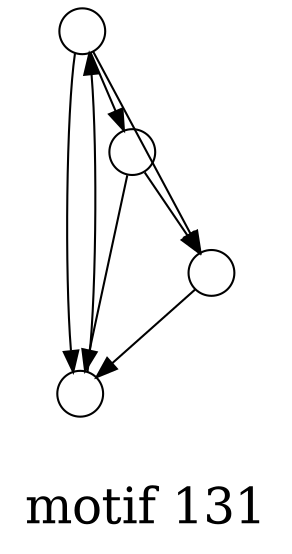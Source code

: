 /*****
motif 131
*****/

digraph G {
  graph [splines=false overlap=false]
  node  [shape=ellipse, width=0.3, height=0.3, label=""]
  0 ;
  1 ;
  2 ;
  3 ;
  0 -> 1;
  0 -> 2;
  0 -> 3;
  1 -> 0;
  2 -> 1;
  2 -> 3;
  3 -> 1;
  label = "\nmotif 131\n";  fontsize=24;
}
